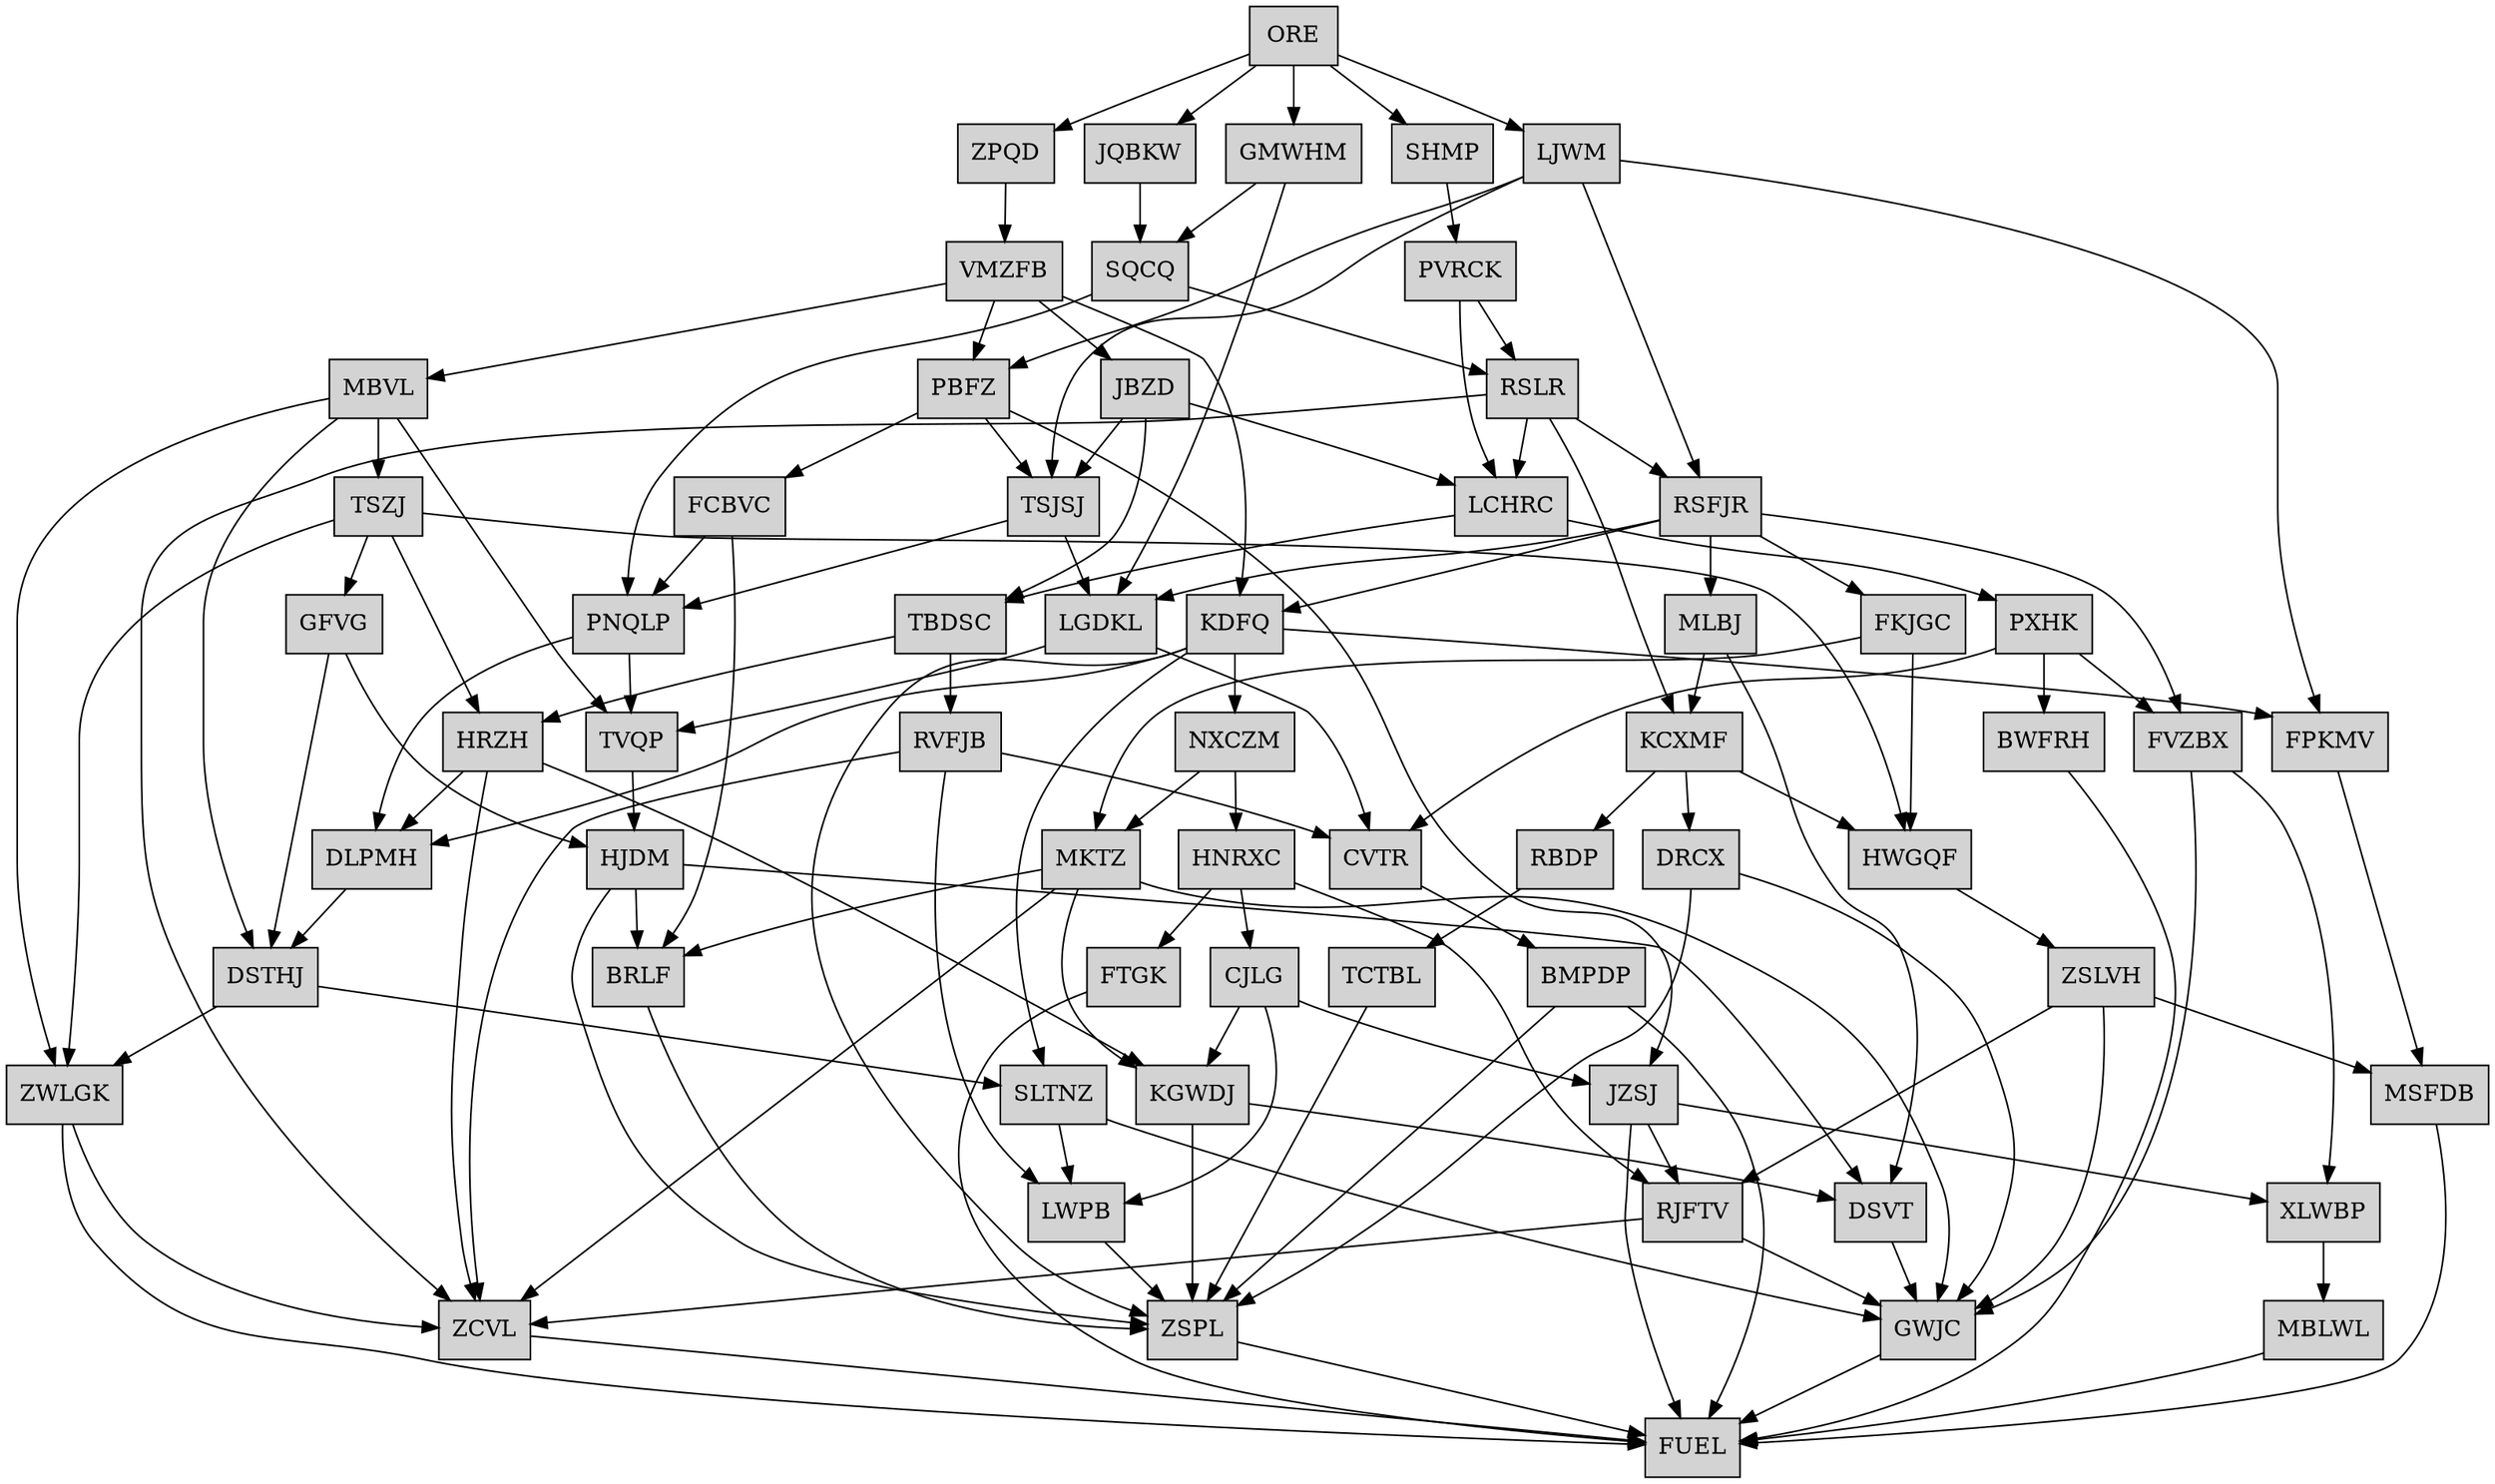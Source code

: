 digraph day_14 {
	node [shape=box style=filled]
	HJDM -> ZSPL;
	BMPDP -> ZSPL;
	DRCX -> ZSPL;
	TCTBL -> ZSPL;
	KGWDJ -> ZSPL;
	BRLF -> ZSPL;
	LWPB -> ZSPL;
	KDFQ -> ZSPL;
	PVRCK -> LCHRC;
	RSLR -> LCHRC;
	JBZD -> LCHRC;
	FCBVC -> PNQLP;
	TSJSJ -> PNQLP;
	SQCQ -> PNQLP;
	MBVL -> TSZJ;
	HWGQF -> ZSLVH;
	TBDSC -> HRZH;
	TSZJ -> HRZH;
	RSLR -> RSFJR;
	LJWM -> RSFJR;
	VMZFB -> MBVL;
	DSTHJ -> ZWLGK;
	TSZJ -> ZWLGK;
	MBVL -> ZWLGK;
	MKTZ -> ZCVL;
	RVFJB -> ZCVL;
	RSLR -> ZCVL;
	HRZH -> ZCVL;
	ZWLGK -> ZCVL;
	RJFTV -> ZCVL;
	KDFQ -> DLPMH;
	PNQLP -> DLPMH;
	HRZH -> DLPMH;
	DSVT -> GWJC;
	DRCX -> GWJC;
	RJFTV -> GWJC;
	MKTZ -> GWJC;
	FVZBX -> GWJC;
	SLTNZ -> GWJC;
	ZSLVH -> GWJC;
	JZSJ -> RJFTV;
	ZSLVH -> RJFTV;
	HNRXC -> RJFTV;
	TSZJ -> GFVG;
	VMZFB -> JBZD;
	PBFZ -> TSJSJ;
	JBZD -> TSJSJ;
	LJWM -> TSJSJ;
	ZPQD -> VMZFB;
	LCHRC -> PXHK;
	TSZJ -> HWGQF;
	KCXMF -> HWGQF;
	FKJGC -> HWGQF;
	PBFZ -> FCBVC;
	GMWHM -> SQCQ;
	JQBKW -> SQCQ;
	SHMP -> PVRCK;
	KCXMF -> DRCX;
	VMZFB -> KDFQ;
	RSFJR -> KDFQ;
	HNRXC -> CJLG;
	MKTZ -> BRLF;
	FCBVC -> BRLF;
	HJDM -> BRLF;
	ORE -> GMWHM;
	RVFJB -> LWPB;
	CJLG -> LWPB;
	SLTNZ -> LWPB;
	PXHK -> FVZBX;
	RSFJR -> FVZBX;
	CJLG -> KGWDJ;
	HRZH -> KGWDJ;
	MKTZ -> KGWDJ;
	RSFJR -> FKJGC;
	NXCZM -> MKTZ;
	FKJGC -> MKTZ;
	XLWBP -> MBLWL;
	HNRXC -> FTGK;
	KGWDJ -> DSVT;
	MLBJ -> DSVT;
	HJDM -> DSVT;
	KDFQ -> NXCZM;
	RVFJB -> CVTR;
	LGDKL -> CVTR;
	PXHK -> CVTR;
	RSFJR -> LGDKL;
	GMWHM -> LGDKL;
	TSJSJ -> LGDKL;
	KCXMF -> RBDP;
	GWJC -> FUEL;
	ZCVL -> FUEL;
	JZSJ -> FUEL;
	ZSPL -> FUEL;
	MBLWL -> FUEL;
	BWFRH -> FUEL;
	MSFDB -> FUEL;
	BMPDP -> FUEL;
	FTGK -> FUEL;
	ZWLGK -> FUEL;
	GFVG -> HJDM;
	TVQP -> HJDM;
	CJLG -> JZSJ;
	PBFZ -> JZSJ;
	CVTR -> BMPDP;
	FPKMV -> MSFDB;
	ZSLVH -> MSFDB;
	JBZD -> TBDSC;
	LCHRC -> TBDSC;
	ORE -> LJWM;
	ORE -> SHMP;
	KDFQ -> FPKMV;
	LJWM -> FPKMV;
	PXHK -> BWFRH;
	ORE -> JQBKW;
	FVZBX -> XLWBP;
	JZSJ -> XLWBP;
	ORE -> ZPQD;
	NXCZM -> HNRXC;
	MLBJ -> KCXMF;
	RSLR -> KCXMF;
	TBDSC -> RVFJB;
	KDFQ -> SLTNZ;
	DSTHJ -> SLTNZ;
	RSFJR -> MLBJ;
	PVRCK -> RSLR;
	SQCQ -> RSLR;
	LGDKL -> TVQP;
	MBVL -> TVQP;
	PNQLP -> TVQP;
	RBDP -> TCTBL;
	DLPMH -> DSTHJ;
	GFVG -> DSTHJ;
	MBVL -> DSTHJ;
	VMZFB -> PBFZ;
	LJWM -> PBFZ;
	{rank=same; GMWHM LJWM SHMP JQBKW ZPQD }
	{rank=same; VMZFB SQCQ PVRCK }
	{rank=same; MBVL JBZD RSLR PBFZ }
	{rank=same; LCHRC TSZJ RSFJR TSJSJ FCBVC }
	{rank=same; PNQLP GFVG PXHK KDFQ FKJGC LGDKL TBDSC MLBJ }
	{rank=same; HRZH FVZBX NXCZM FPKMV BWFRH KCXMF RVFJB TVQP }
	{rank=same; DLPMH HWGQF DRCX MKTZ CVTR RBDP HJDM HNRXC }
	{rank=same; ZSLVH CJLG BRLF FTGK BMPDP TCTBL DSTHJ }
	{rank=same; ZWLGK KGWDJ JZSJ MSFDB SLTNZ }
	{rank=same; RJFTV LWPB DSVT XLWBP }
	{rank=same; ZSPL ZCVL GWJC MBLWL }
}
